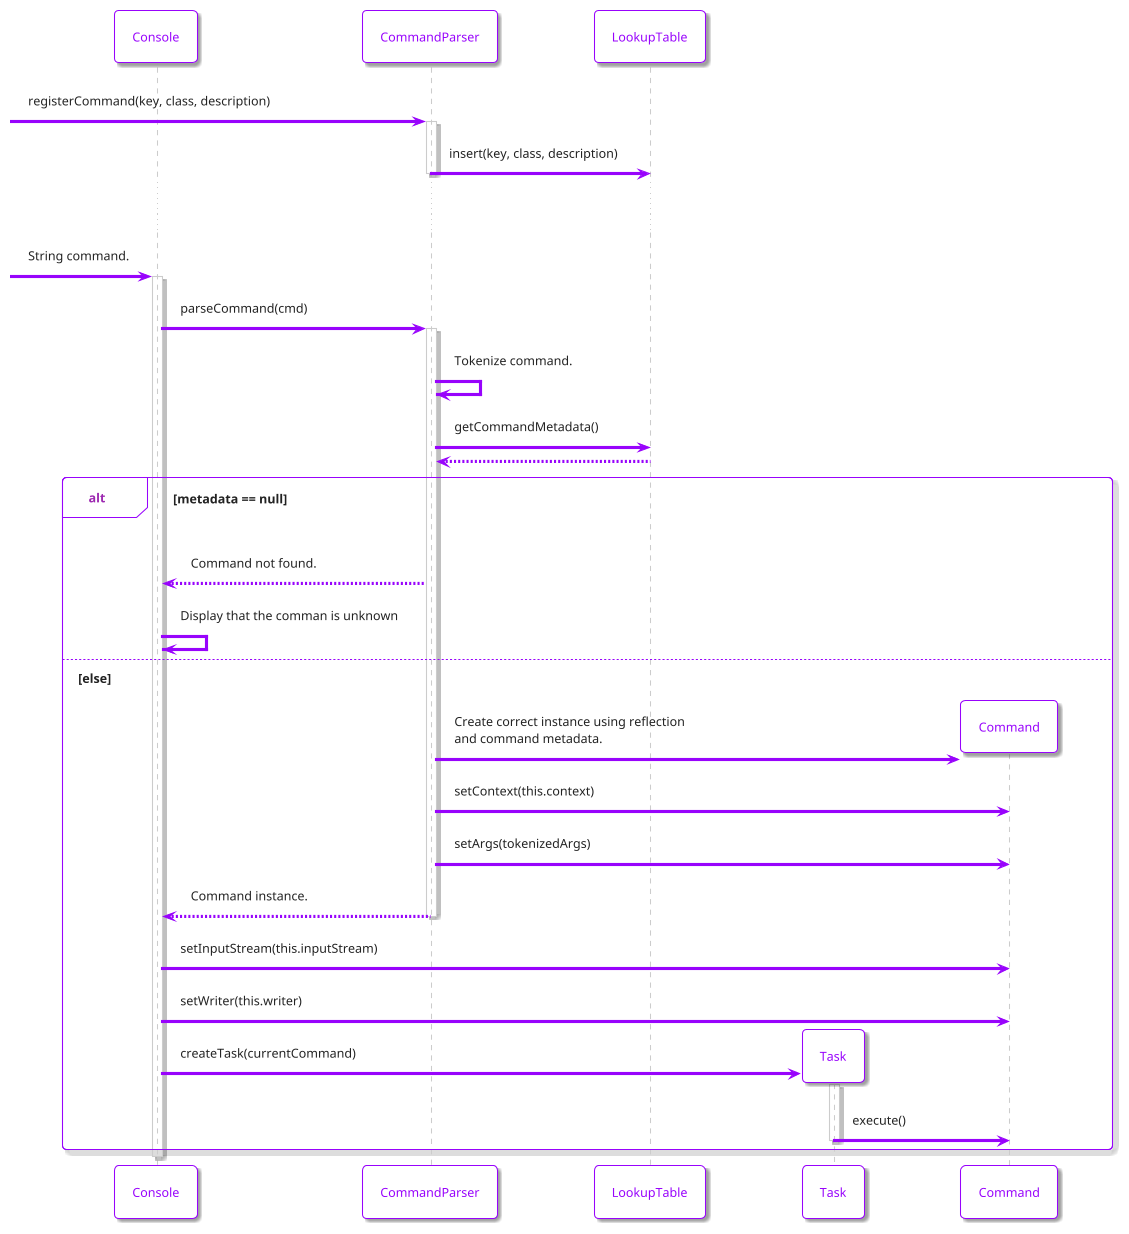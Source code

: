 @startuml
!theme materia-outline

skinparam ArrowColor #9803fc
skinparam BackgroundColor #FFFFFF
skinparam ArrowColor #9803fc
skinparam ActorBorderColor #9803fc
skinparam ActorFontColor #9803fc
skinparam ActorBackgroundColor #9803fc
skinparam ParticipantFontColor #9803fc
skinparam ParticipantBorderColor #9803fc
skinparam ParticipantBackgroundColor #FFFFFF
skinparam {
 SequenceGroupBorderColor #9803fc
}

participant Console
participant CommandParser
participant LookupTable
participant Task
participant Command

-> CommandParser: registerCommand(key, class, description)
activate CommandParser

CommandParser -> LookupTable: insert(key, class, description)
deactivate CommandParser

...

-> Console: String command.
activate Console

Console -> CommandParser: parseCommand(cmd)
activate CommandParser

CommandParser -> CommandParser: Tokenize command.

CommandParser -> LookupTable: getCommandMetadata()
LookupTable --> CommandParser

alt metadata == null
  CommandParser --> Console: Command not found.
  Console -> Console: Display that the comman is unknown
else else
  create Command
  CommandParser -> Command: Create correct instance using reflection\nand command metadata.
  CommandParser -> Command: setContext(this.context)
  CommandParser -> Command: setArgs(tokenizedArgs)
  CommandParser --> Console: Command instance.
  deactivate CommandParser

  Console -> Command: setInputStream(this.inputStream)
  Console -> Command: setWriter(this.writer)

  create Task
  Console -> Task: createTask(currentCommand)
  activate Task

  Task -> Command: execute()
  deactivate Task
end

deactivate Console

@enduml